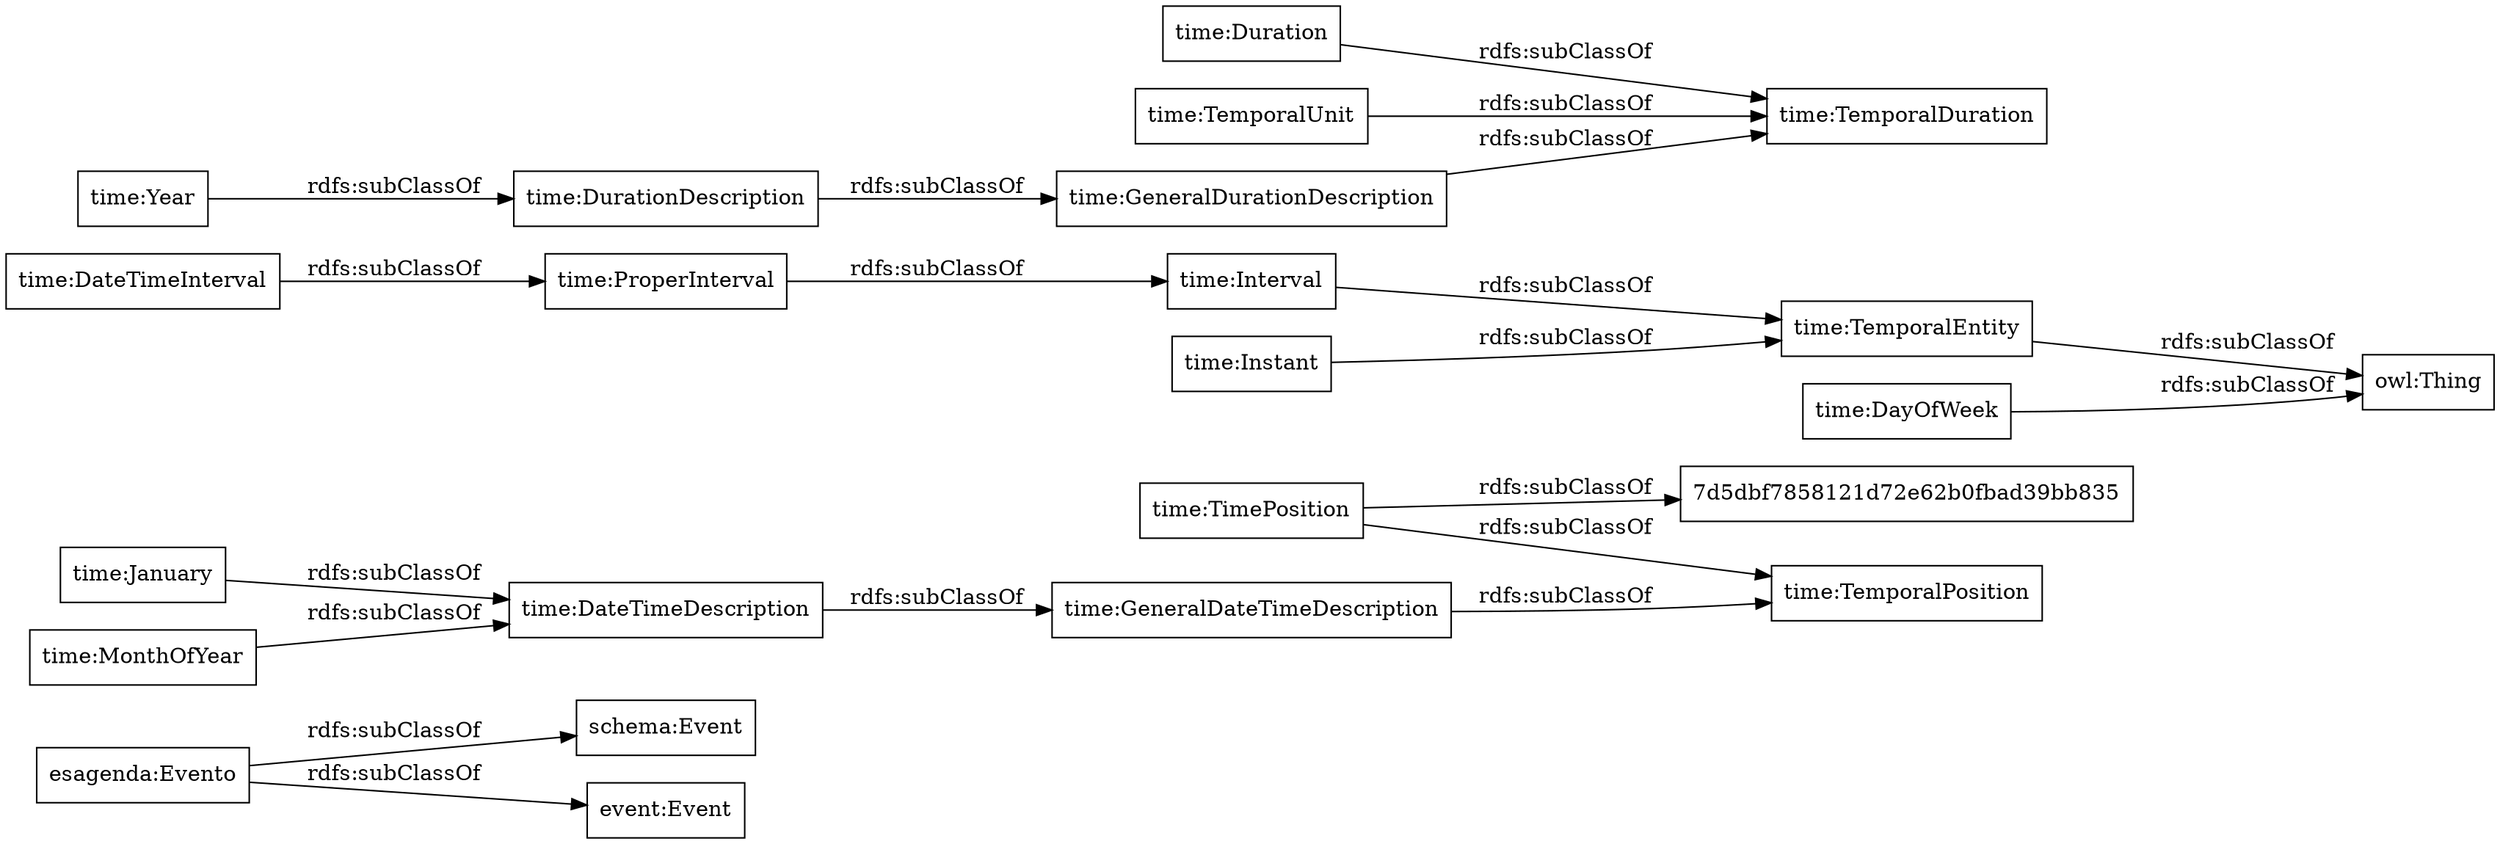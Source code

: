 digraph ar2dtool_diagram { 
rankdir=LR;
size="1000"
node [shape = rectangle, color="black"]; "esagenda:Evento" "schema:Event" "event:Event" "time:GeneralDateTimeDescription" "time:DateTimeInterval" "time:DurationDescription" "time:TemporalDuration" "time:Duration" "time:GeneralDurationDescription" "time:January" "7d5dbf7858121d72e62b0fbad39bb835" "time:ProperInterval" "time:TimePosition" "time:TemporalPosition" "time:Interval" "time:TemporalEntity" "time:Year" "time:MonthOfYear" "time:DateTimeDescription" "time:TemporalUnit" "time:Instant" "time:DayOfWeek" ; /*classes style*/
	"time:TemporalEntity" -> "owl:Thing" [ label = "rdfs:subClassOf" ];
	"time:DateTimeInterval" -> "time:ProperInterval" [ label = "rdfs:subClassOf" ];
	"time:DayOfWeek" -> "owl:Thing" [ label = "rdfs:subClassOf" ];
	"time:TemporalUnit" -> "time:TemporalDuration" [ label = "rdfs:subClassOf" ];
	"time:Year" -> "time:DurationDescription" [ label = "rdfs:subClassOf" ];
	"time:Interval" -> "time:TemporalEntity" [ label = "rdfs:subClassOf" ];
	"time:MonthOfYear" -> "time:DateTimeDescription" [ label = "rdfs:subClassOf" ];
	"time:GeneralDurationDescription" -> "time:TemporalDuration" [ label = "rdfs:subClassOf" ];
	"time:GeneralDateTimeDescription" -> "time:TemporalPosition" [ label = "rdfs:subClassOf" ];
	"time:DateTimeDescription" -> "time:GeneralDateTimeDescription" [ label = "rdfs:subClassOf" ];
	"time:DurationDescription" -> "time:GeneralDurationDescription" [ label = "rdfs:subClassOf" ];
	"time:TimePosition" -> "7d5dbf7858121d72e62b0fbad39bb835" [ label = "rdfs:subClassOf" ];
	"time:TimePosition" -> "time:TemporalPosition" [ label = "rdfs:subClassOf" ];
	"time:January" -> "time:DateTimeDescription" [ label = "rdfs:subClassOf" ];
	"time:ProperInterval" -> "time:Interval" [ label = "rdfs:subClassOf" ];
	"time:Instant" -> "time:TemporalEntity" [ label = "rdfs:subClassOf" ];
	"esagenda:Evento" -> "schema:Event" [ label = "rdfs:subClassOf" ];
	"esagenda:Evento" -> "event:Event" [ label = "rdfs:subClassOf" ];
	"time:Duration" -> "time:TemporalDuration" [ label = "rdfs:subClassOf" ];

}
